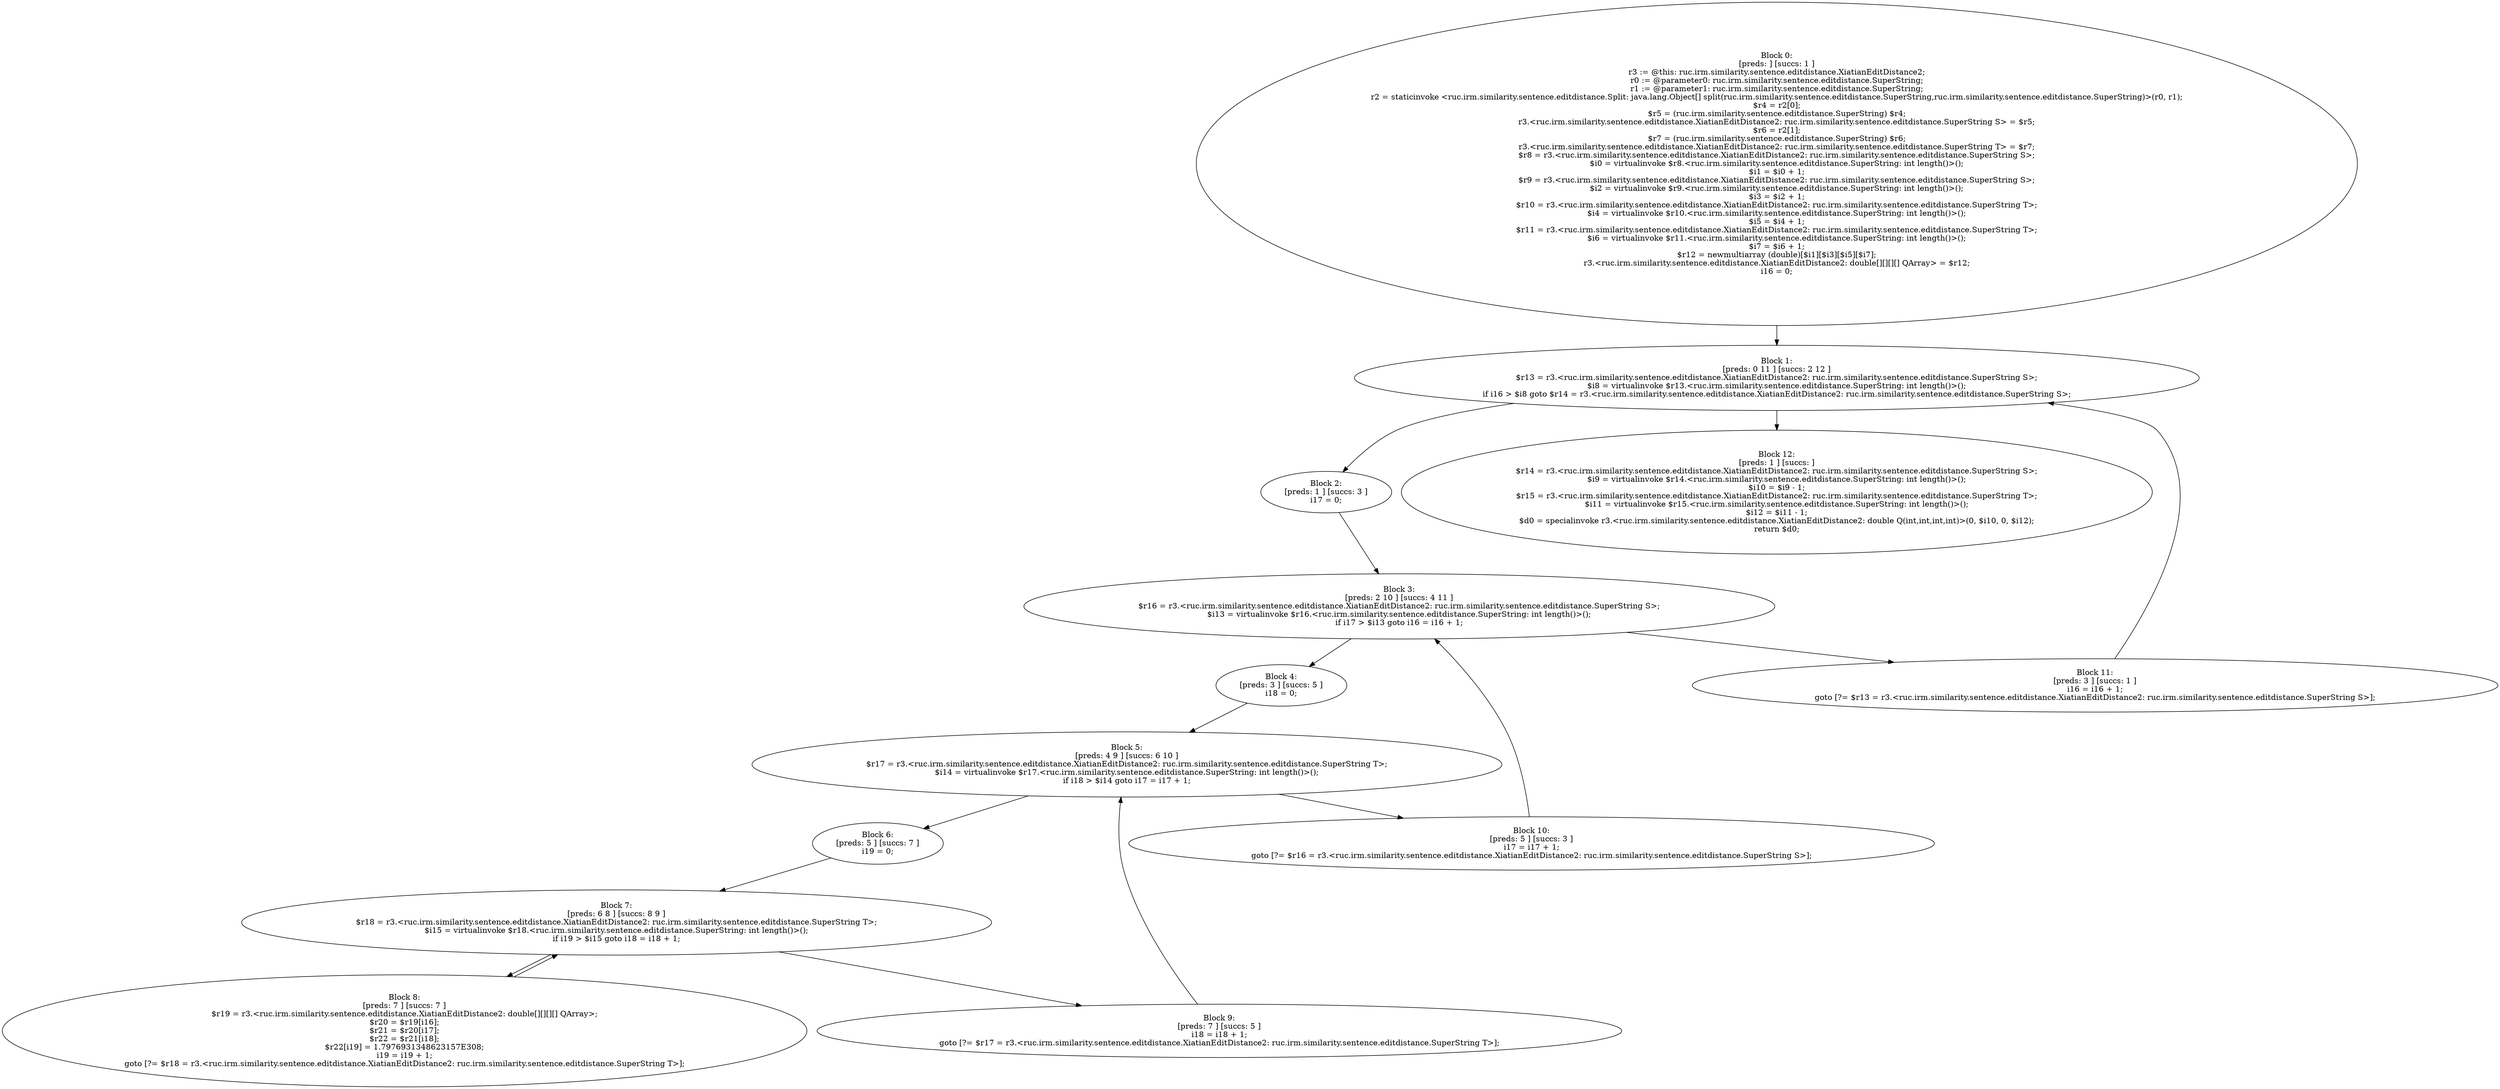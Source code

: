 digraph "unitGraph" {
    "Block 0:
[preds: ] [succs: 1 ]
r3 := @this: ruc.irm.similarity.sentence.editdistance.XiatianEditDistance2;
r0 := @parameter0: ruc.irm.similarity.sentence.editdistance.SuperString;
r1 := @parameter1: ruc.irm.similarity.sentence.editdistance.SuperString;
r2 = staticinvoke <ruc.irm.similarity.sentence.editdistance.Split: java.lang.Object[] split(ruc.irm.similarity.sentence.editdistance.SuperString,ruc.irm.similarity.sentence.editdistance.SuperString)>(r0, r1);
$r4 = r2[0];
$r5 = (ruc.irm.similarity.sentence.editdistance.SuperString) $r4;
r3.<ruc.irm.similarity.sentence.editdistance.XiatianEditDistance2: ruc.irm.similarity.sentence.editdistance.SuperString S> = $r5;
$r6 = r2[1];
$r7 = (ruc.irm.similarity.sentence.editdistance.SuperString) $r6;
r3.<ruc.irm.similarity.sentence.editdistance.XiatianEditDistance2: ruc.irm.similarity.sentence.editdistance.SuperString T> = $r7;
$r8 = r3.<ruc.irm.similarity.sentence.editdistance.XiatianEditDistance2: ruc.irm.similarity.sentence.editdistance.SuperString S>;
$i0 = virtualinvoke $r8.<ruc.irm.similarity.sentence.editdistance.SuperString: int length()>();
$i1 = $i0 + 1;
$r9 = r3.<ruc.irm.similarity.sentence.editdistance.XiatianEditDistance2: ruc.irm.similarity.sentence.editdistance.SuperString S>;
$i2 = virtualinvoke $r9.<ruc.irm.similarity.sentence.editdistance.SuperString: int length()>();
$i3 = $i2 + 1;
$r10 = r3.<ruc.irm.similarity.sentence.editdistance.XiatianEditDistance2: ruc.irm.similarity.sentence.editdistance.SuperString T>;
$i4 = virtualinvoke $r10.<ruc.irm.similarity.sentence.editdistance.SuperString: int length()>();
$i5 = $i4 + 1;
$r11 = r3.<ruc.irm.similarity.sentence.editdistance.XiatianEditDistance2: ruc.irm.similarity.sentence.editdistance.SuperString T>;
$i6 = virtualinvoke $r11.<ruc.irm.similarity.sentence.editdistance.SuperString: int length()>();
$i7 = $i6 + 1;
$r12 = newmultiarray (double)[$i1][$i3][$i5][$i7];
r3.<ruc.irm.similarity.sentence.editdistance.XiatianEditDistance2: double[][][][] QArray> = $r12;
i16 = 0;
"
    "Block 1:
[preds: 0 11 ] [succs: 2 12 ]
$r13 = r3.<ruc.irm.similarity.sentence.editdistance.XiatianEditDistance2: ruc.irm.similarity.sentence.editdistance.SuperString S>;
$i8 = virtualinvoke $r13.<ruc.irm.similarity.sentence.editdistance.SuperString: int length()>();
if i16 > $i8 goto $r14 = r3.<ruc.irm.similarity.sentence.editdistance.XiatianEditDistance2: ruc.irm.similarity.sentence.editdistance.SuperString S>;
"
    "Block 2:
[preds: 1 ] [succs: 3 ]
i17 = 0;
"
    "Block 3:
[preds: 2 10 ] [succs: 4 11 ]
$r16 = r3.<ruc.irm.similarity.sentence.editdistance.XiatianEditDistance2: ruc.irm.similarity.sentence.editdistance.SuperString S>;
$i13 = virtualinvoke $r16.<ruc.irm.similarity.sentence.editdistance.SuperString: int length()>();
if i17 > $i13 goto i16 = i16 + 1;
"
    "Block 4:
[preds: 3 ] [succs: 5 ]
i18 = 0;
"
    "Block 5:
[preds: 4 9 ] [succs: 6 10 ]
$r17 = r3.<ruc.irm.similarity.sentence.editdistance.XiatianEditDistance2: ruc.irm.similarity.sentence.editdistance.SuperString T>;
$i14 = virtualinvoke $r17.<ruc.irm.similarity.sentence.editdistance.SuperString: int length()>();
if i18 > $i14 goto i17 = i17 + 1;
"
    "Block 6:
[preds: 5 ] [succs: 7 ]
i19 = 0;
"
    "Block 7:
[preds: 6 8 ] [succs: 8 9 ]
$r18 = r3.<ruc.irm.similarity.sentence.editdistance.XiatianEditDistance2: ruc.irm.similarity.sentence.editdistance.SuperString T>;
$i15 = virtualinvoke $r18.<ruc.irm.similarity.sentence.editdistance.SuperString: int length()>();
if i19 > $i15 goto i18 = i18 + 1;
"
    "Block 8:
[preds: 7 ] [succs: 7 ]
$r19 = r3.<ruc.irm.similarity.sentence.editdistance.XiatianEditDistance2: double[][][][] QArray>;
$r20 = $r19[i16];
$r21 = $r20[i17];
$r22 = $r21[i18];
$r22[i19] = 1.7976931348623157E308;
i19 = i19 + 1;
goto [?= $r18 = r3.<ruc.irm.similarity.sentence.editdistance.XiatianEditDistance2: ruc.irm.similarity.sentence.editdistance.SuperString T>];
"
    "Block 9:
[preds: 7 ] [succs: 5 ]
i18 = i18 + 1;
goto [?= $r17 = r3.<ruc.irm.similarity.sentence.editdistance.XiatianEditDistance2: ruc.irm.similarity.sentence.editdistance.SuperString T>];
"
    "Block 10:
[preds: 5 ] [succs: 3 ]
i17 = i17 + 1;
goto [?= $r16 = r3.<ruc.irm.similarity.sentence.editdistance.XiatianEditDistance2: ruc.irm.similarity.sentence.editdistance.SuperString S>];
"
    "Block 11:
[preds: 3 ] [succs: 1 ]
i16 = i16 + 1;
goto [?= $r13 = r3.<ruc.irm.similarity.sentence.editdistance.XiatianEditDistance2: ruc.irm.similarity.sentence.editdistance.SuperString S>];
"
    "Block 12:
[preds: 1 ] [succs: ]
$r14 = r3.<ruc.irm.similarity.sentence.editdistance.XiatianEditDistance2: ruc.irm.similarity.sentence.editdistance.SuperString S>;
$i9 = virtualinvoke $r14.<ruc.irm.similarity.sentence.editdistance.SuperString: int length()>();
$i10 = $i9 - 1;
$r15 = r3.<ruc.irm.similarity.sentence.editdistance.XiatianEditDistance2: ruc.irm.similarity.sentence.editdistance.SuperString T>;
$i11 = virtualinvoke $r15.<ruc.irm.similarity.sentence.editdistance.SuperString: int length()>();
$i12 = $i11 - 1;
$d0 = specialinvoke r3.<ruc.irm.similarity.sentence.editdistance.XiatianEditDistance2: double Q(int,int,int,int)>(0, $i10, 0, $i12);
return $d0;
"
    "Block 0:
[preds: ] [succs: 1 ]
r3 := @this: ruc.irm.similarity.sentence.editdistance.XiatianEditDistance2;
r0 := @parameter0: ruc.irm.similarity.sentence.editdistance.SuperString;
r1 := @parameter1: ruc.irm.similarity.sentence.editdistance.SuperString;
r2 = staticinvoke <ruc.irm.similarity.sentence.editdistance.Split: java.lang.Object[] split(ruc.irm.similarity.sentence.editdistance.SuperString,ruc.irm.similarity.sentence.editdistance.SuperString)>(r0, r1);
$r4 = r2[0];
$r5 = (ruc.irm.similarity.sentence.editdistance.SuperString) $r4;
r3.<ruc.irm.similarity.sentence.editdistance.XiatianEditDistance2: ruc.irm.similarity.sentence.editdistance.SuperString S> = $r5;
$r6 = r2[1];
$r7 = (ruc.irm.similarity.sentence.editdistance.SuperString) $r6;
r3.<ruc.irm.similarity.sentence.editdistance.XiatianEditDistance2: ruc.irm.similarity.sentence.editdistance.SuperString T> = $r7;
$r8 = r3.<ruc.irm.similarity.sentence.editdistance.XiatianEditDistance2: ruc.irm.similarity.sentence.editdistance.SuperString S>;
$i0 = virtualinvoke $r8.<ruc.irm.similarity.sentence.editdistance.SuperString: int length()>();
$i1 = $i0 + 1;
$r9 = r3.<ruc.irm.similarity.sentence.editdistance.XiatianEditDistance2: ruc.irm.similarity.sentence.editdistance.SuperString S>;
$i2 = virtualinvoke $r9.<ruc.irm.similarity.sentence.editdistance.SuperString: int length()>();
$i3 = $i2 + 1;
$r10 = r3.<ruc.irm.similarity.sentence.editdistance.XiatianEditDistance2: ruc.irm.similarity.sentence.editdistance.SuperString T>;
$i4 = virtualinvoke $r10.<ruc.irm.similarity.sentence.editdistance.SuperString: int length()>();
$i5 = $i4 + 1;
$r11 = r3.<ruc.irm.similarity.sentence.editdistance.XiatianEditDistance2: ruc.irm.similarity.sentence.editdistance.SuperString T>;
$i6 = virtualinvoke $r11.<ruc.irm.similarity.sentence.editdistance.SuperString: int length()>();
$i7 = $i6 + 1;
$r12 = newmultiarray (double)[$i1][$i3][$i5][$i7];
r3.<ruc.irm.similarity.sentence.editdistance.XiatianEditDistance2: double[][][][] QArray> = $r12;
i16 = 0;
"->"Block 1:
[preds: 0 11 ] [succs: 2 12 ]
$r13 = r3.<ruc.irm.similarity.sentence.editdistance.XiatianEditDistance2: ruc.irm.similarity.sentence.editdistance.SuperString S>;
$i8 = virtualinvoke $r13.<ruc.irm.similarity.sentence.editdistance.SuperString: int length()>();
if i16 > $i8 goto $r14 = r3.<ruc.irm.similarity.sentence.editdistance.XiatianEditDistance2: ruc.irm.similarity.sentence.editdistance.SuperString S>;
";
    "Block 1:
[preds: 0 11 ] [succs: 2 12 ]
$r13 = r3.<ruc.irm.similarity.sentence.editdistance.XiatianEditDistance2: ruc.irm.similarity.sentence.editdistance.SuperString S>;
$i8 = virtualinvoke $r13.<ruc.irm.similarity.sentence.editdistance.SuperString: int length()>();
if i16 > $i8 goto $r14 = r3.<ruc.irm.similarity.sentence.editdistance.XiatianEditDistance2: ruc.irm.similarity.sentence.editdistance.SuperString S>;
"->"Block 2:
[preds: 1 ] [succs: 3 ]
i17 = 0;
";
    "Block 1:
[preds: 0 11 ] [succs: 2 12 ]
$r13 = r3.<ruc.irm.similarity.sentence.editdistance.XiatianEditDistance2: ruc.irm.similarity.sentence.editdistance.SuperString S>;
$i8 = virtualinvoke $r13.<ruc.irm.similarity.sentence.editdistance.SuperString: int length()>();
if i16 > $i8 goto $r14 = r3.<ruc.irm.similarity.sentence.editdistance.XiatianEditDistance2: ruc.irm.similarity.sentence.editdistance.SuperString S>;
"->"Block 12:
[preds: 1 ] [succs: ]
$r14 = r3.<ruc.irm.similarity.sentence.editdistance.XiatianEditDistance2: ruc.irm.similarity.sentence.editdistance.SuperString S>;
$i9 = virtualinvoke $r14.<ruc.irm.similarity.sentence.editdistance.SuperString: int length()>();
$i10 = $i9 - 1;
$r15 = r3.<ruc.irm.similarity.sentence.editdistance.XiatianEditDistance2: ruc.irm.similarity.sentence.editdistance.SuperString T>;
$i11 = virtualinvoke $r15.<ruc.irm.similarity.sentence.editdistance.SuperString: int length()>();
$i12 = $i11 - 1;
$d0 = specialinvoke r3.<ruc.irm.similarity.sentence.editdistance.XiatianEditDistance2: double Q(int,int,int,int)>(0, $i10, 0, $i12);
return $d0;
";
    "Block 2:
[preds: 1 ] [succs: 3 ]
i17 = 0;
"->"Block 3:
[preds: 2 10 ] [succs: 4 11 ]
$r16 = r3.<ruc.irm.similarity.sentence.editdistance.XiatianEditDistance2: ruc.irm.similarity.sentence.editdistance.SuperString S>;
$i13 = virtualinvoke $r16.<ruc.irm.similarity.sentence.editdistance.SuperString: int length()>();
if i17 > $i13 goto i16 = i16 + 1;
";
    "Block 3:
[preds: 2 10 ] [succs: 4 11 ]
$r16 = r3.<ruc.irm.similarity.sentence.editdistance.XiatianEditDistance2: ruc.irm.similarity.sentence.editdistance.SuperString S>;
$i13 = virtualinvoke $r16.<ruc.irm.similarity.sentence.editdistance.SuperString: int length()>();
if i17 > $i13 goto i16 = i16 + 1;
"->"Block 4:
[preds: 3 ] [succs: 5 ]
i18 = 0;
";
    "Block 3:
[preds: 2 10 ] [succs: 4 11 ]
$r16 = r3.<ruc.irm.similarity.sentence.editdistance.XiatianEditDistance2: ruc.irm.similarity.sentence.editdistance.SuperString S>;
$i13 = virtualinvoke $r16.<ruc.irm.similarity.sentence.editdistance.SuperString: int length()>();
if i17 > $i13 goto i16 = i16 + 1;
"->"Block 11:
[preds: 3 ] [succs: 1 ]
i16 = i16 + 1;
goto [?= $r13 = r3.<ruc.irm.similarity.sentence.editdistance.XiatianEditDistance2: ruc.irm.similarity.sentence.editdistance.SuperString S>];
";
    "Block 4:
[preds: 3 ] [succs: 5 ]
i18 = 0;
"->"Block 5:
[preds: 4 9 ] [succs: 6 10 ]
$r17 = r3.<ruc.irm.similarity.sentence.editdistance.XiatianEditDistance2: ruc.irm.similarity.sentence.editdistance.SuperString T>;
$i14 = virtualinvoke $r17.<ruc.irm.similarity.sentence.editdistance.SuperString: int length()>();
if i18 > $i14 goto i17 = i17 + 1;
";
    "Block 5:
[preds: 4 9 ] [succs: 6 10 ]
$r17 = r3.<ruc.irm.similarity.sentence.editdistance.XiatianEditDistance2: ruc.irm.similarity.sentence.editdistance.SuperString T>;
$i14 = virtualinvoke $r17.<ruc.irm.similarity.sentence.editdistance.SuperString: int length()>();
if i18 > $i14 goto i17 = i17 + 1;
"->"Block 6:
[preds: 5 ] [succs: 7 ]
i19 = 0;
";
    "Block 5:
[preds: 4 9 ] [succs: 6 10 ]
$r17 = r3.<ruc.irm.similarity.sentence.editdistance.XiatianEditDistance2: ruc.irm.similarity.sentence.editdistance.SuperString T>;
$i14 = virtualinvoke $r17.<ruc.irm.similarity.sentence.editdistance.SuperString: int length()>();
if i18 > $i14 goto i17 = i17 + 1;
"->"Block 10:
[preds: 5 ] [succs: 3 ]
i17 = i17 + 1;
goto [?= $r16 = r3.<ruc.irm.similarity.sentence.editdistance.XiatianEditDistance2: ruc.irm.similarity.sentence.editdistance.SuperString S>];
";
    "Block 6:
[preds: 5 ] [succs: 7 ]
i19 = 0;
"->"Block 7:
[preds: 6 8 ] [succs: 8 9 ]
$r18 = r3.<ruc.irm.similarity.sentence.editdistance.XiatianEditDistance2: ruc.irm.similarity.sentence.editdistance.SuperString T>;
$i15 = virtualinvoke $r18.<ruc.irm.similarity.sentence.editdistance.SuperString: int length()>();
if i19 > $i15 goto i18 = i18 + 1;
";
    "Block 7:
[preds: 6 8 ] [succs: 8 9 ]
$r18 = r3.<ruc.irm.similarity.sentence.editdistance.XiatianEditDistance2: ruc.irm.similarity.sentence.editdistance.SuperString T>;
$i15 = virtualinvoke $r18.<ruc.irm.similarity.sentence.editdistance.SuperString: int length()>();
if i19 > $i15 goto i18 = i18 + 1;
"->"Block 8:
[preds: 7 ] [succs: 7 ]
$r19 = r3.<ruc.irm.similarity.sentence.editdistance.XiatianEditDistance2: double[][][][] QArray>;
$r20 = $r19[i16];
$r21 = $r20[i17];
$r22 = $r21[i18];
$r22[i19] = 1.7976931348623157E308;
i19 = i19 + 1;
goto [?= $r18 = r3.<ruc.irm.similarity.sentence.editdistance.XiatianEditDistance2: ruc.irm.similarity.sentence.editdistance.SuperString T>];
";
    "Block 7:
[preds: 6 8 ] [succs: 8 9 ]
$r18 = r3.<ruc.irm.similarity.sentence.editdistance.XiatianEditDistance2: ruc.irm.similarity.sentence.editdistance.SuperString T>;
$i15 = virtualinvoke $r18.<ruc.irm.similarity.sentence.editdistance.SuperString: int length()>();
if i19 > $i15 goto i18 = i18 + 1;
"->"Block 9:
[preds: 7 ] [succs: 5 ]
i18 = i18 + 1;
goto [?= $r17 = r3.<ruc.irm.similarity.sentence.editdistance.XiatianEditDistance2: ruc.irm.similarity.sentence.editdistance.SuperString T>];
";
    "Block 8:
[preds: 7 ] [succs: 7 ]
$r19 = r3.<ruc.irm.similarity.sentence.editdistance.XiatianEditDistance2: double[][][][] QArray>;
$r20 = $r19[i16];
$r21 = $r20[i17];
$r22 = $r21[i18];
$r22[i19] = 1.7976931348623157E308;
i19 = i19 + 1;
goto [?= $r18 = r3.<ruc.irm.similarity.sentence.editdistance.XiatianEditDistance2: ruc.irm.similarity.sentence.editdistance.SuperString T>];
"->"Block 7:
[preds: 6 8 ] [succs: 8 9 ]
$r18 = r3.<ruc.irm.similarity.sentence.editdistance.XiatianEditDistance2: ruc.irm.similarity.sentence.editdistance.SuperString T>;
$i15 = virtualinvoke $r18.<ruc.irm.similarity.sentence.editdistance.SuperString: int length()>();
if i19 > $i15 goto i18 = i18 + 1;
";
    "Block 9:
[preds: 7 ] [succs: 5 ]
i18 = i18 + 1;
goto [?= $r17 = r3.<ruc.irm.similarity.sentence.editdistance.XiatianEditDistance2: ruc.irm.similarity.sentence.editdistance.SuperString T>];
"->"Block 5:
[preds: 4 9 ] [succs: 6 10 ]
$r17 = r3.<ruc.irm.similarity.sentence.editdistance.XiatianEditDistance2: ruc.irm.similarity.sentence.editdistance.SuperString T>;
$i14 = virtualinvoke $r17.<ruc.irm.similarity.sentence.editdistance.SuperString: int length()>();
if i18 > $i14 goto i17 = i17 + 1;
";
    "Block 10:
[preds: 5 ] [succs: 3 ]
i17 = i17 + 1;
goto [?= $r16 = r3.<ruc.irm.similarity.sentence.editdistance.XiatianEditDistance2: ruc.irm.similarity.sentence.editdistance.SuperString S>];
"->"Block 3:
[preds: 2 10 ] [succs: 4 11 ]
$r16 = r3.<ruc.irm.similarity.sentence.editdistance.XiatianEditDistance2: ruc.irm.similarity.sentence.editdistance.SuperString S>;
$i13 = virtualinvoke $r16.<ruc.irm.similarity.sentence.editdistance.SuperString: int length()>();
if i17 > $i13 goto i16 = i16 + 1;
";
    "Block 11:
[preds: 3 ] [succs: 1 ]
i16 = i16 + 1;
goto [?= $r13 = r3.<ruc.irm.similarity.sentence.editdistance.XiatianEditDistance2: ruc.irm.similarity.sentence.editdistance.SuperString S>];
"->"Block 1:
[preds: 0 11 ] [succs: 2 12 ]
$r13 = r3.<ruc.irm.similarity.sentence.editdistance.XiatianEditDistance2: ruc.irm.similarity.sentence.editdistance.SuperString S>;
$i8 = virtualinvoke $r13.<ruc.irm.similarity.sentence.editdistance.SuperString: int length()>();
if i16 > $i8 goto $r14 = r3.<ruc.irm.similarity.sentence.editdistance.XiatianEditDistance2: ruc.irm.similarity.sentence.editdistance.SuperString S>;
";
}
